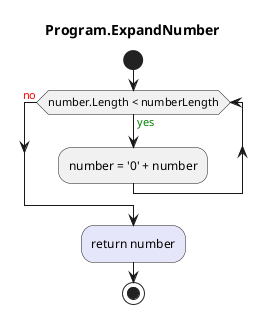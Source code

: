 @startuml Program.ExpandNumber
title Program.ExpandNumber
start
while (number.Length < numberLength) is (<color:green>yes)
    :number = '0' + number;
endwhile (<color:red>no)
#Lavender:return number;
stop
@enduml

